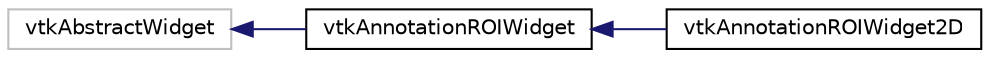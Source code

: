 digraph "Graphical Class Hierarchy"
{
  bgcolor="transparent";
  edge [fontname="Helvetica",fontsize="10",labelfontname="Helvetica",labelfontsize="10"];
  node [fontname="Helvetica",fontsize="10",shape=record];
  rankdir="LR";
  Node402 [label="vtkAbstractWidget",height=0.2,width=0.4,color="grey75"];
  Node402 -> Node0 [dir="back",color="midnightblue",fontsize="10",style="solid",fontname="Helvetica"];
  Node0 [label="vtkAnnotationROIWidget",height=0.2,width=0.4,color="black",URL="$classvtkAnnotationROIWidget.html"];
  Node0 -> Node1 [dir="back",color="midnightblue",fontsize="10",style="solid",fontname="Helvetica"];
  Node1 [label="vtkAnnotationROIWidget2D",height=0.2,width=0.4,color="black",URL="$classvtkAnnotationROIWidget2D.html"];
}
